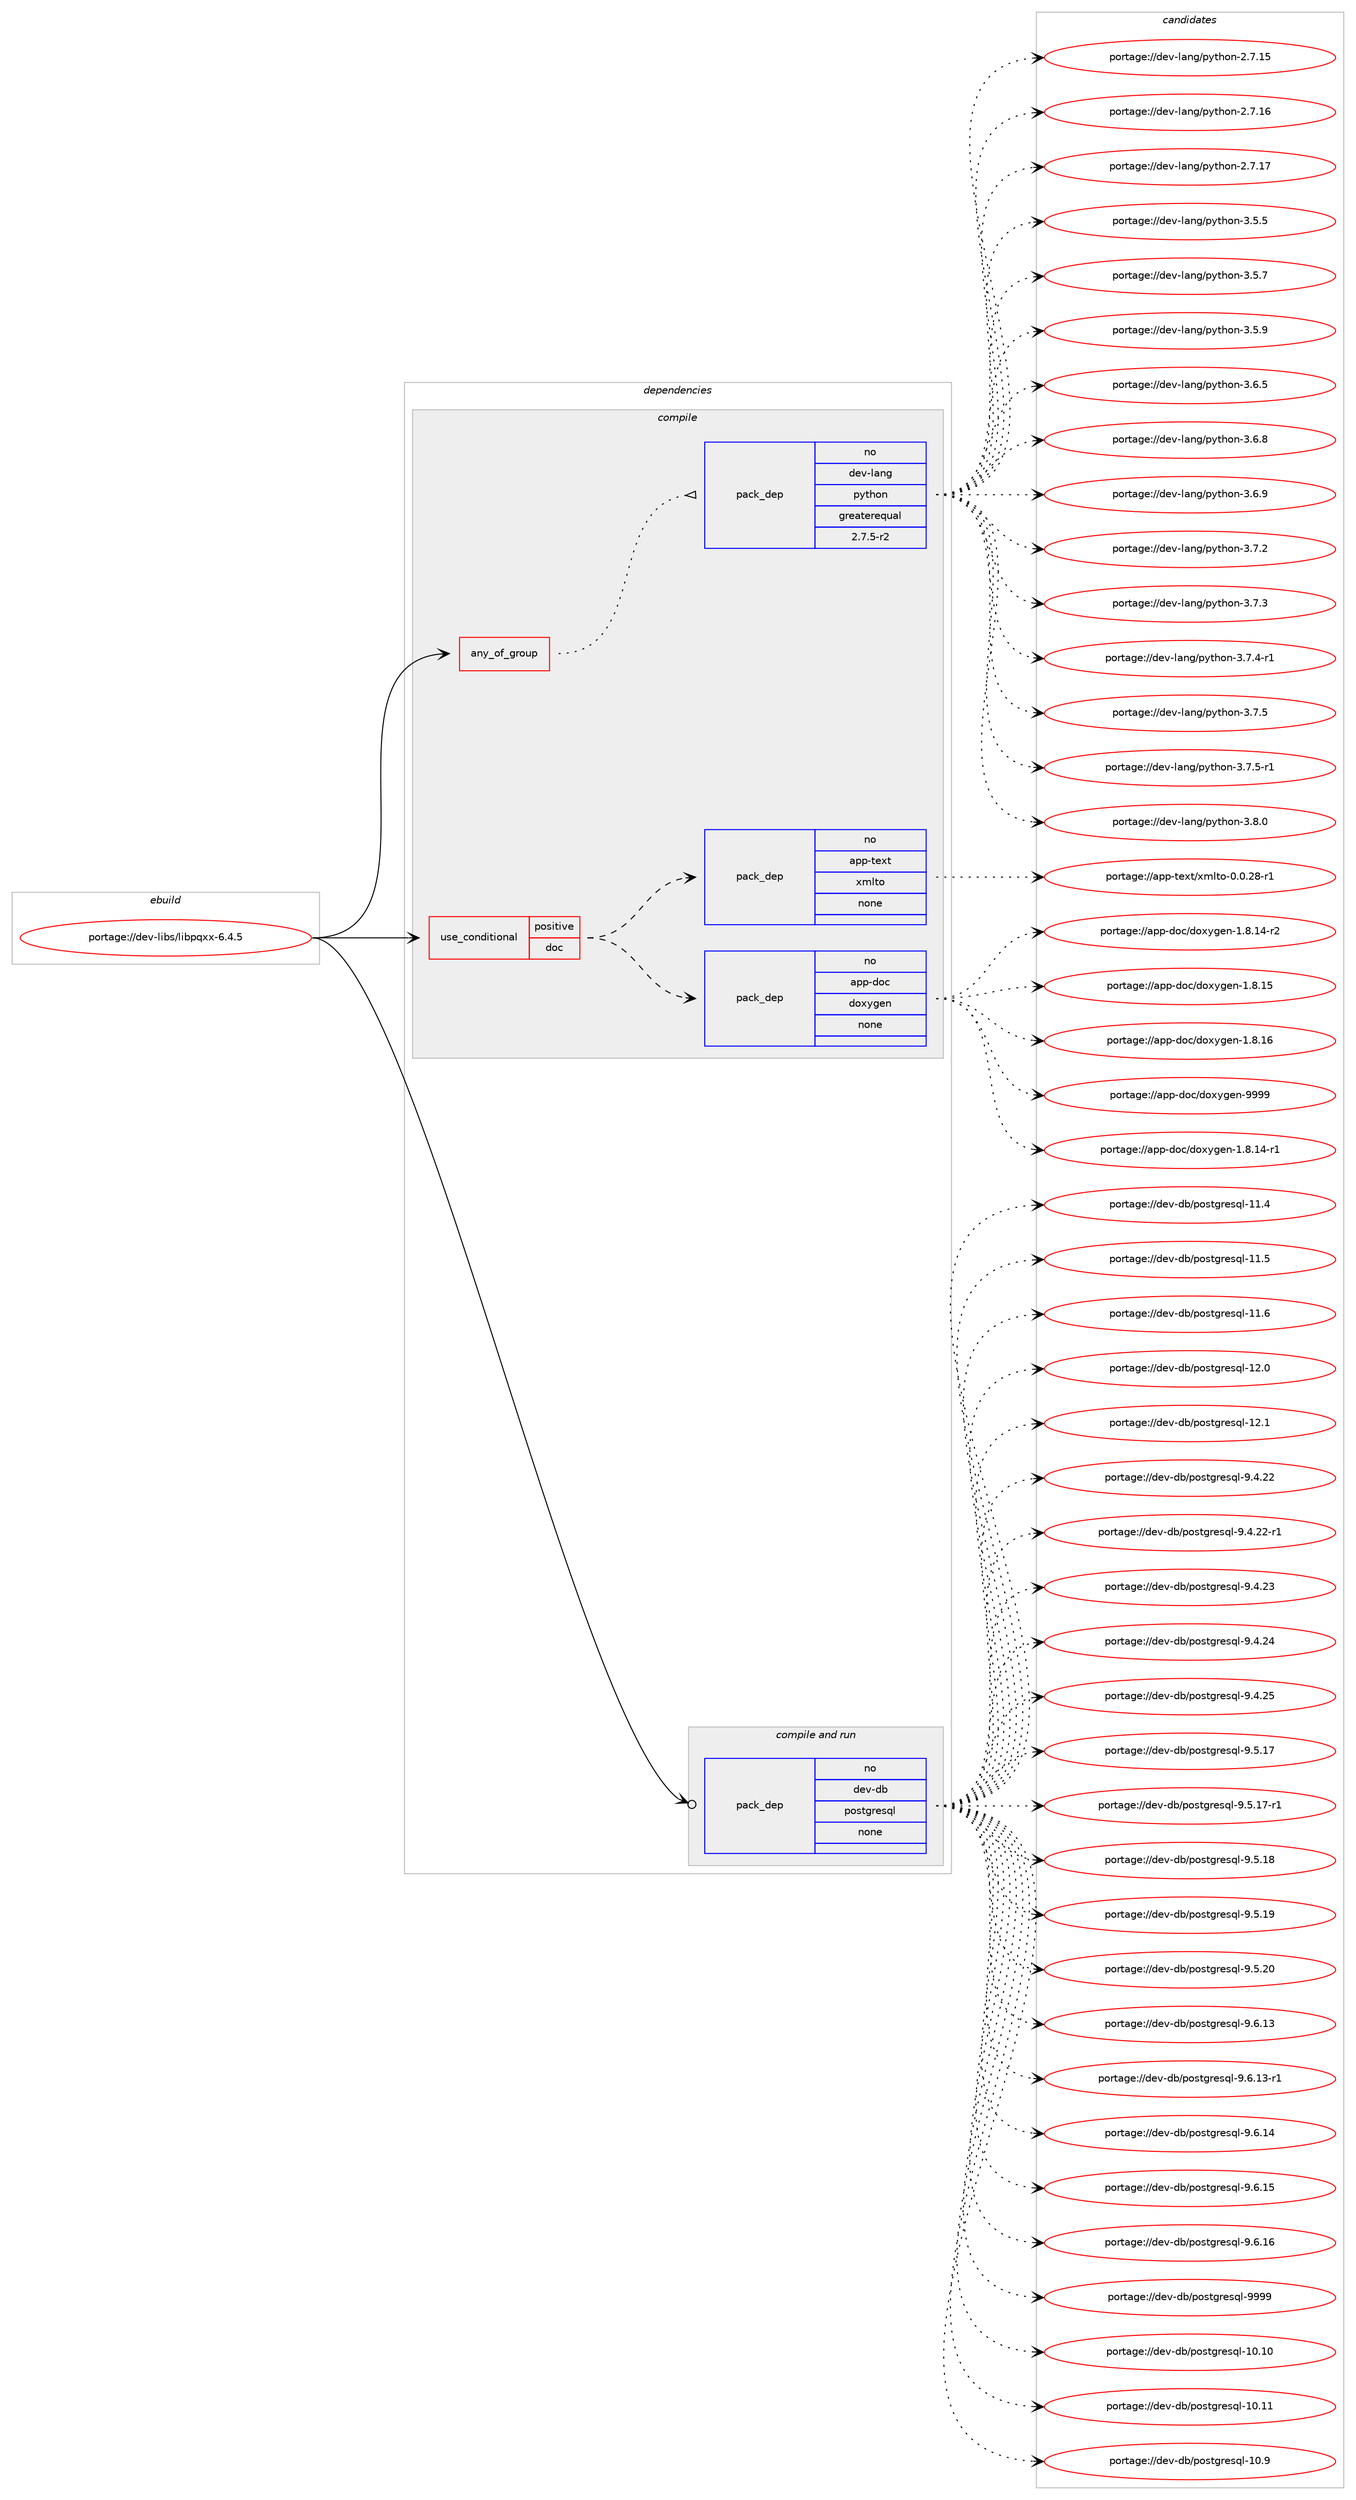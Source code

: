 digraph prolog {

# *************
# Graph options
# *************

newrank=true;
concentrate=true;
compound=true;
graph [rankdir=LR,fontname=Helvetica,fontsize=10,ranksep=1.5];#, ranksep=2.5, nodesep=0.2];
edge  [arrowhead=vee];
node  [fontname=Helvetica,fontsize=10];

# **********
# The ebuild
# **********

subgraph cluster_leftcol {
color=gray;
rank=same;
label=<<i>ebuild</i>>;
id [label="portage://dev-libs/libpqxx-6.4.5", color=red, width=4, href="../dev-libs/libpqxx-6.4.5.svg"];
}

# ****************
# The dependencies
# ****************

subgraph cluster_midcol {
color=gray;
label=<<i>dependencies</i>>;
subgraph cluster_compile {
fillcolor="#eeeeee";
style=filled;
label=<<i>compile</i>>;
subgraph any2974 {
dependency101625 [label=<<TABLE BORDER="0" CELLBORDER="1" CELLSPACING="0" CELLPADDING="4"><TR><TD CELLPADDING="10">any_of_group</TD></TR></TABLE>>, shape=none, color=red];subgraph pack77352 {
dependency101626 [label=<<TABLE BORDER="0" CELLBORDER="1" CELLSPACING="0" CELLPADDING="4" WIDTH="220"><TR><TD ROWSPAN="6" CELLPADDING="30">pack_dep</TD></TR><TR><TD WIDTH="110">no</TD></TR><TR><TD>dev-lang</TD></TR><TR><TD>python</TD></TR><TR><TD>greaterequal</TD></TR><TR><TD>2.7.5-r2</TD></TR></TABLE>>, shape=none, color=blue];
}
dependency101625:e -> dependency101626:w [weight=20,style="dotted",arrowhead="oinv"];
}
id:e -> dependency101625:w [weight=20,style="solid",arrowhead="vee"];
subgraph cond21242 {
dependency101627 [label=<<TABLE BORDER="0" CELLBORDER="1" CELLSPACING="0" CELLPADDING="4"><TR><TD ROWSPAN="3" CELLPADDING="10">use_conditional</TD></TR><TR><TD>positive</TD></TR><TR><TD>doc</TD></TR></TABLE>>, shape=none, color=red];
subgraph pack77353 {
dependency101628 [label=<<TABLE BORDER="0" CELLBORDER="1" CELLSPACING="0" CELLPADDING="4" WIDTH="220"><TR><TD ROWSPAN="6" CELLPADDING="30">pack_dep</TD></TR><TR><TD WIDTH="110">no</TD></TR><TR><TD>app-doc</TD></TR><TR><TD>doxygen</TD></TR><TR><TD>none</TD></TR><TR><TD></TD></TR></TABLE>>, shape=none, color=blue];
}
dependency101627:e -> dependency101628:w [weight=20,style="dashed",arrowhead="vee"];
subgraph pack77354 {
dependency101629 [label=<<TABLE BORDER="0" CELLBORDER="1" CELLSPACING="0" CELLPADDING="4" WIDTH="220"><TR><TD ROWSPAN="6" CELLPADDING="30">pack_dep</TD></TR><TR><TD WIDTH="110">no</TD></TR><TR><TD>app-text</TD></TR><TR><TD>xmlto</TD></TR><TR><TD>none</TD></TR><TR><TD></TD></TR></TABLE>>, shape=none, color=blue];
}
dependency101627:e -> dependency101629:w [weight=20,style="dashed",arrowhead="vee"];
}
id:e -> dependency101627:w [weight=20,style="solid",arrowhead="vee"];
}
subgraph cluster_compileandrun {
fillcolor="#eeeeee";
style=filled;
label=<<i>compile and run</i>>;
subgraph pack77355 {
dependency101630 [label=<<TABLE BORDER="0" CELLBORDER="1" CELLSPACING="0" CELLPADDING="4" WIDTH="220"><TR><TD ROWSPAN="6" CELLPADDING="30">pack_dep</TD></TR><TR><TD WIDTH="110">no</TD></TR><TR><TD>dev-db</TD></TR><TR><TD>postgresql</TD></TR><TR><TD>none</TD></TR><TR><TD></TD></TR></TABLE>>, shape=none, color=blue];
}
id:e -> dependency101630:w [weight=20,style="solid",arrowhead="odotvee"];
}
subgraph cluster_run {
fillcolor="#eeeeee";
style=filled;
label=<<i>run</i>>;
}
}

# **************
# The candidates
# **************

subgraph cluster_choices {
rank=same;
color=gray;
label=<<i>candidates</i>>;

subgraph choice77352 {
color=black;
nodesep=1;
choiceportage10010111845108971101034711212111610411111045504655464953 [label="portage://dev-lang/python-2.7.15", color=red, width=4,href="../dev-lang/python-2.7.15.svg"];
choiceportage10010111845108971101034711212111610411111045504655464954 [label="portage://dev-lang/python-2.7.16", color=red, width=4,href="../dev-lang/python-2.7.16.svg"];
choiceportage10010111845108971101034711212111610411111045504655464955 [label="portage://dev-lang/python-2.7.17", color=red, width=4,href="../dev-lang/python-2.7.17.svg"];
choiceportage100101118451089711010347112121116104111110455146534653 [label="portage://dev-lang/python-3.5.5", color=red, width=4,href="../dev-lang/python-3.5.5.svg"];
choiceportage100101118451089711010347112121116104111110455146534655 [label="portage://dev-lang/python-3.5.7", color=red, width=4,href="../dev-lang/python-3.5.7.svg"];
choiceportage100101118451089711010347112121116104111110455146534657 [label="portage://dev-lang/python-3.5.9", color=red, width=4,href="../dev-lang/python-3.5.9.svg"];
choiceportage100101118451089711010347112121116104111110455146544653 [label="portage://dev-lang/python-3.6.5", color=red, width=4,href="../dev-lang/python-3.6.5.svg"];
choiceportage100101118451089711010347112121116104111110455146544656 [label="portage://dev-lang/python-3.6.8", color=red, width=4,href="../dev-lang/python-3.6.8.svg"];
choiceportage100101118451089711010347112121116104111110455146544657 [label="portage://dev-lang/python-3.6.9", color=red, width=4,href="../dev-lang/python-3.6.9.svg"];
choiceportage100101118451089711010347112121116104111110455146554650 [label="portage://dev-lang/python-3.7.2", color=red, width=4,href="../dev-lang/python-3.7.2.svg"];
choiceportage100101118451089711010347112121116104111110455146554651 [label="portage://dev-lang/python-3.7.3", color=red, width=4,href="../dev-lang/python-3.7.3.svg"];
choiceportage1001011184510897110103471121211161041111104551465546524511449 [label="portage://dev-lang/python-3.7.4-r1", color=red, width=4,href="../dev-lang/python-3.7.4-r1.svg"];
choiceportage100101118451089711010347112121116104111110455146554653 [label="portage://dev-lang/python-3.7.5", color=red, width=4,href="../dev-lang/python-3.7.5.svg"];
choiceportage1001011184510897110103471121211161041111104551465546534511449 [label="portage://dev-lang/python-3.7.5-r1", color=red, width=4,href="../dev-lang/python-3.7.5-r1.svg"];
choiceportage100101118451089711010347112121116104111110455146564648 [label="portage://dev-lang/python-3.8.0", color=red, width=4,href="../dev-lang/python-3.8.0.svg"];
dependency101626:e -> choiceportage10010111845108971101034711212111610411111045504655464953:w [style=dotted,weight="100"];
dependency101626:e -> choiceportage10010111845108971101034711212111610411111045504655464954:w [style=dotted,weight="100"];
dependency101626:e -> choiceportage10010111845108971101034711212111610411111045504655464955:w [style=dotted,weight="100"];
dependency101626:e -> choiceportage100101118451089711010347112121116104111110455146534653:w [style=dotted,weight="100"];
dependency101626:e -> choiceportage100101118451089711010347112121116104111110455146534655:w [style=dotted,weight="100"];
dependency101626:e -> choiceportage100101118451089711010347112121116104111110455146534657:w [style=dotted,weight="100"];
dependency101626:e -> choiceportage100101118451089711010347112121116104111110455146544653:w [style=dotted,weight="100"];
dependency101626:e -> choiceportage100101118451089711010347112121116104111110455146544656:w [style=dotted,weight="100"];
dependency101626:e -> choiceportage100101118451089711010347112121116104111110455146544657:w [style=dotted,weight="100"];
dependency101626:e -> choiceportage100101118451089711010347112121116104111110455146554650:w [style=dotted,weight="100"];
dependency101626:e -> choiceportage100101118451089711010347112121116104111110455146554651:w [style=dotted,weight="100"];
dependency101626:e -> choiceportage1001011184510897110103471121211161041111104551465546524511449:w [style=dotted,weight="100"];
dependency101626:e -> choiceportage100101118451089711010347112121116104111110455146554653:w [style=dotted,weight="100"];
dependency101626:e -> choiceportage1001011184510897110103471121211161041111104551465546534511449:w [style=dotted,weight="100"];
dependency101626:e -> choiceportage100101118451089711010347112121116104111110455146564648:w [style=dotted,weight="100"];
}
subgraph choice77353 {
color=black;
nodesep=1;
choiceportage97112112451001119947100111120121103101110454946564649524511449 [label="portage://app-doc/doxygen-1.8.14-r1", color=red, width=4,href="../app-doc/doxygen-1.8.14-r1.svg"];
choiceportage97112112451001119947100111120121103101110454946564649524511450 [label="portage://app-doc/doxygen-1.8.14-r2", color=red, width=4,href="../app-doc/doxygen-1.8.14-r2.svg"];
choiceportage9711211245100111994710011112012110310111045494656464953 [label="portage://app-doc/doxygen-1.8.15", color=red, width=4,href="../app-doc/doxygen-1.8.15.svg"];
choiceportage9711211245100111994710011112012110310111045494656464954 [label="portage://app-doc/doxygen-1.8.16", color=red, width=4,href="../app-doc/doxygen-1.8.16.svg"];
choiceportage971121124510011199471001111201211031011104557575757 [label="portage://app-doc/doxygen-9999", color=red, width=4,href="../app-doc/doxygen-9999.svg"];
dependency101628:e -> choiceportage97112112451001119947100111120121103101110454946564649524511449:w [style=dotted,weight="100"];
dependency101628:e -> choiceportage97112112451001119947100111120121103101110454946564649524511450:w [style=dotted,weight="100"];
dependency101628:e -> choiceportage9711211245100111994710011112012110310111045494656464953:w [style=dotted,weight="100"];
dependency101628:e -> choiceportage9711211245100111994710011112012110310111045494656464954:w [style=dotted,weight="100"];
dependency101628:e -> choiceportage971121124510011199471001111201211031011104557575757:w [style=dotted,weight="100"];
}
subgraph choice77354 {
color=black;
nodesep=1;
choiceportage971121124511610112011647120109108116111454846484650564511449 [label="portage://app-text/xmlto-0.0.28-r1", color=red, width=4,href="../app-text/xmlto-0.0.28-r1.svg"];
dependency101629:e -> choiceportage971121124511610112011647120109108116111454846484650564511449:w [style=dotted,weight="100"];
}
subgraph choice77355 {
color=black;
nodesep=1;
choiceportage100101118451009847112111115116103114101115113108454948464948 [label="portage://dev-db/postgresql-10.10", color=red, width=4,href="../dev-db/postgresql-10.10.svg"];
choiceportage100101118451009847112111115116103114101115113108454948464949 [label="portage://dev-db/postgresql-10.11", color=red, width=4,href="../dev-db/postgresql-10.11.svg"];
choiceportage1001011184510098471121111151161031141011151131084549484657 [label="portage://dev-db/postgresql-10.9", color=red, width=4,href="../dev-db/postgresql-10.9.svg"];
choiceportage1001011184510098471121111151161031141011151131084549494652 [label="portage://dev-db/postgresql-11.4", color=red, width=4,href="../dev-db/postgresql-11.4.svg"];
choiceportage1001011184510098471121111151161031141011151131084549494653 [label="portage://dev-db/postgresql-11.5", color=red, width=4,href="../dev-db/postgresql-11.5.svg"];
choiceportage1001011184510098471121111151161031141011151131084549494654 [label="portage://dev-db/postgresql-11.6", color=red, width=4,href="../dev-db/postgresql-11.6.svg"];
choiceportage1001011184510098471121111151161031141011151131084549504648 [label="portage://dev-db/postgresql-12.0", color=red, width=4,href="../dev-db/postgresql-12.0.svg"];
choiceportage1001011184510098471121111151161031141011151131084549504649 [label="portage://dev-db/postgresql-12.1", color=red, width=4,href="../dev-db/postgresql-12.1.svg"];
choiceportage10010111845100984711211111511610311410111511310845574652465050 [label="portage://dev-db/postgresql-9.4.22", color=red, width=4,href="../dev-db/postgresql-9.4.22.svg"];
choiceportage100101118451009847112111115116103114101115113108455746524650504511449 [label="portage://dev-db/postgresql-9.4.22-r1", color=red, width=4,href="../dev-db/postgresql-9.4.22-r1.svg"];
choiceportage10010111845100984711211111511610311410111511310845574652465051 [label="portage://dev-db/postgresql-9.4.23", color=red, width=4,href="../dev-db/postgresql-9.4.23.svg"];
choiceportage10010111845100984711211111511610311410111511310845574652465052 [label="portage://dev-db/postgresql-9.4.24", color=red, width=4,href="../dev-db/postgresql-9.4.24.svg"];
choiceportage10010111845100984711211111511610311410111511310845574652465053 [label="portage://dev-db/postgresql-9.4.25", color=red, width=4,href="../dev-db/postgresql-9.4.25.svg"];
choiceportage10010111845100984711211111511610311410111511310845574653464955 [label="portage://dev-db/postgresql-9.5.17", color=red, width=4,href="../dev-db/postgresql-9.5.17.svg"];
choiceportage100101118451009847112111115116103114101115113108455746534649554511449 [label="portage://dev-db/postgresql-9.5.17-r1", color=red, width=4,href="../dev-db/postgresql-9.5.17-r1.svg"];
choiceportage10010111845100984711211111511610311410111511310845574653464956 [label="portage://dev-db/postgresql-9.5.18", color=red, width=4,href="../dev-db/postgresql-9.5.18.svg"];
choiceportage10010111845100984711211111511610311410111511310845574653464957 [label="portage://dev-db/postgresql-9.5.19", color=red, width=4,href="../dev-db/postgresql-9.5.19.svg"];
choiceportage10010111845100984711211111511610311410111511310845574653465048 [label="portage://dev-db/postgresql-9.5.20", color=red, width=4,href="../dev-db/postgresql-9.5.20.svg"];
choiceportage10010111845100984711211111511610311410111511310845574654464951 [label="portage://dev-db/postgresql-9.6.13", color=red, width=4,href="../dev-db/postgresql-9.6.13.svg"];
choiceportage100101118451009847112111115116103114101115113108455746544649514511449 [label="portage://dev-db/postgresql-9.6.13-r1", color=red, width=4,href="../dev-db/postgresql-9.6.13-r1.svg"];
choiceportage10010111845100984711211111511610311410111511310845574654464952 [label="portage://dev-db/postgresql-9.6.14", color=red, width=4,href="../dev-db/postgresql-9.6.14.svg"];
choiceportage10010111845100984711211111511610311410111511310845574654464953 [label="portage://dev-db/postgresql-9.6.15", color=red, width=4,href="../dev-db/postgresql-9.6.15.svg"];
choiceportage10010111845100984711211111511610311410111511310845574654464954 [label="portage://dev-db/postgresql-9.6.16", color=red, width=4,href="../dev-db/postgresql-9.6.16.svg"];
choiceportage1001011184510098471121111151161031141011151131084557575757 [label="portage://dev-db/postgresql-9999", color=red, width=4,href="../dev-db/postgresql-9999.svg"];
dependency101630:e -> choiceportage100101118451009847112111115116103114101115113108454948464948:w [style=dotted,weight="100"];
dependency101630:e -> choiceportage100101118451009847112111115116103114101115113108454948464949:w [style=dotted,weight="100"];
dependency101630:e -> choiceportage1001011184510098471121111151161031141011151131084549484657:w [style=dotted,weight="100"];
dependency101630:e -> choiceportage1001011184510098471121111151161031141011151131084549494652:w [style=dotted,weight="100"];
dependency101630:e -> choiceportage1001011184510098471121111151161031141011151131084549494653:w [style=dotted,weight="100"];
dependency101630:e -> choiceportage1001011184510098471121111151161031141011151131084549494654:w [style=dotted,weight="100"];
dependency101630:e -> choiceportage1001011184510098471121111151161031141011151131084549504648:w [style=dotted,weight="100"];
dependency101630:e -> choiceportage1001011184510098471121111151161031141011151131084549504649:w [style=dotted,weight="100"];
dependency101630:e -> choiceportage10010111845100984711211111511610311410111511310845574652465050:w [style=dotted,weight="100"];
dependency101630:e -> choiceportage100101118451009847112111115116103114101115113108455746524650504511449:w [style=dotted,weight="100"];
dependency101630:e -> choiceportage10010111845100984711211111511610311410111511310845574652465051:w [style=dotted,weight="100"];
dependency101630:e -> choiceportage10010111845100984711211111511610311410111511310845574652465052:w [style=dotted,weight="100"];
dependency101630:e -> choiceportage10010111845100984711211111511610311410111511310845574652465053:w [style=dotted,weight="100"];
dependency101630:e -> choiceportage10010111845100984711211111511610311410111511310845574653464955:w [style=dotted,weight="100"];
dependency101630:e -> choiceportage100101118451009847112111115116103114101115113108455746534649554511449:w [style=dotted,weight="100"];
dependency101630:e -> choiceportage10010111845100984711211111511610311410111511310845574653464956:w [style=dotted,weight="100"];
dependency101630:e -> choiceportage10010111845100984711211111511610311410111511310845574653464957:w [style=dotted,weight="100"];
dependency101630:e -> choiceportage10010111845100984711211111511610311410111511310845574653465048:w [style=dotted,weight="100"];
dependency101630:e -> choiceportage10010111845100984711211111511610311410111511310845574654464951:w [style=dotted,weight="100"];
dependency101630:e -> choiceportage100101118451009847112111115116103114101115113108455746544649514511449:w [style=dotted,weight="100"];
dependency101630:e -> choiceportage10010111845100984711211111511610311410111511310845574654464952:w [style=dotted,weight="100"];
dependency101630:e -> choiceportage10010111845100984711211111511610311410111511310845574654464953:w [style=dotted,weight="100"];
dependency101630:e -> choiceportage10010111845100984711211111511610311410111511310845574654464954:w [style=dotted,weight="100"];
dependency101630:e -> choiceportage1001011184510098471121111151161031141011151131084557575757:w [style=dotted,weight="100"];
}
}

}
